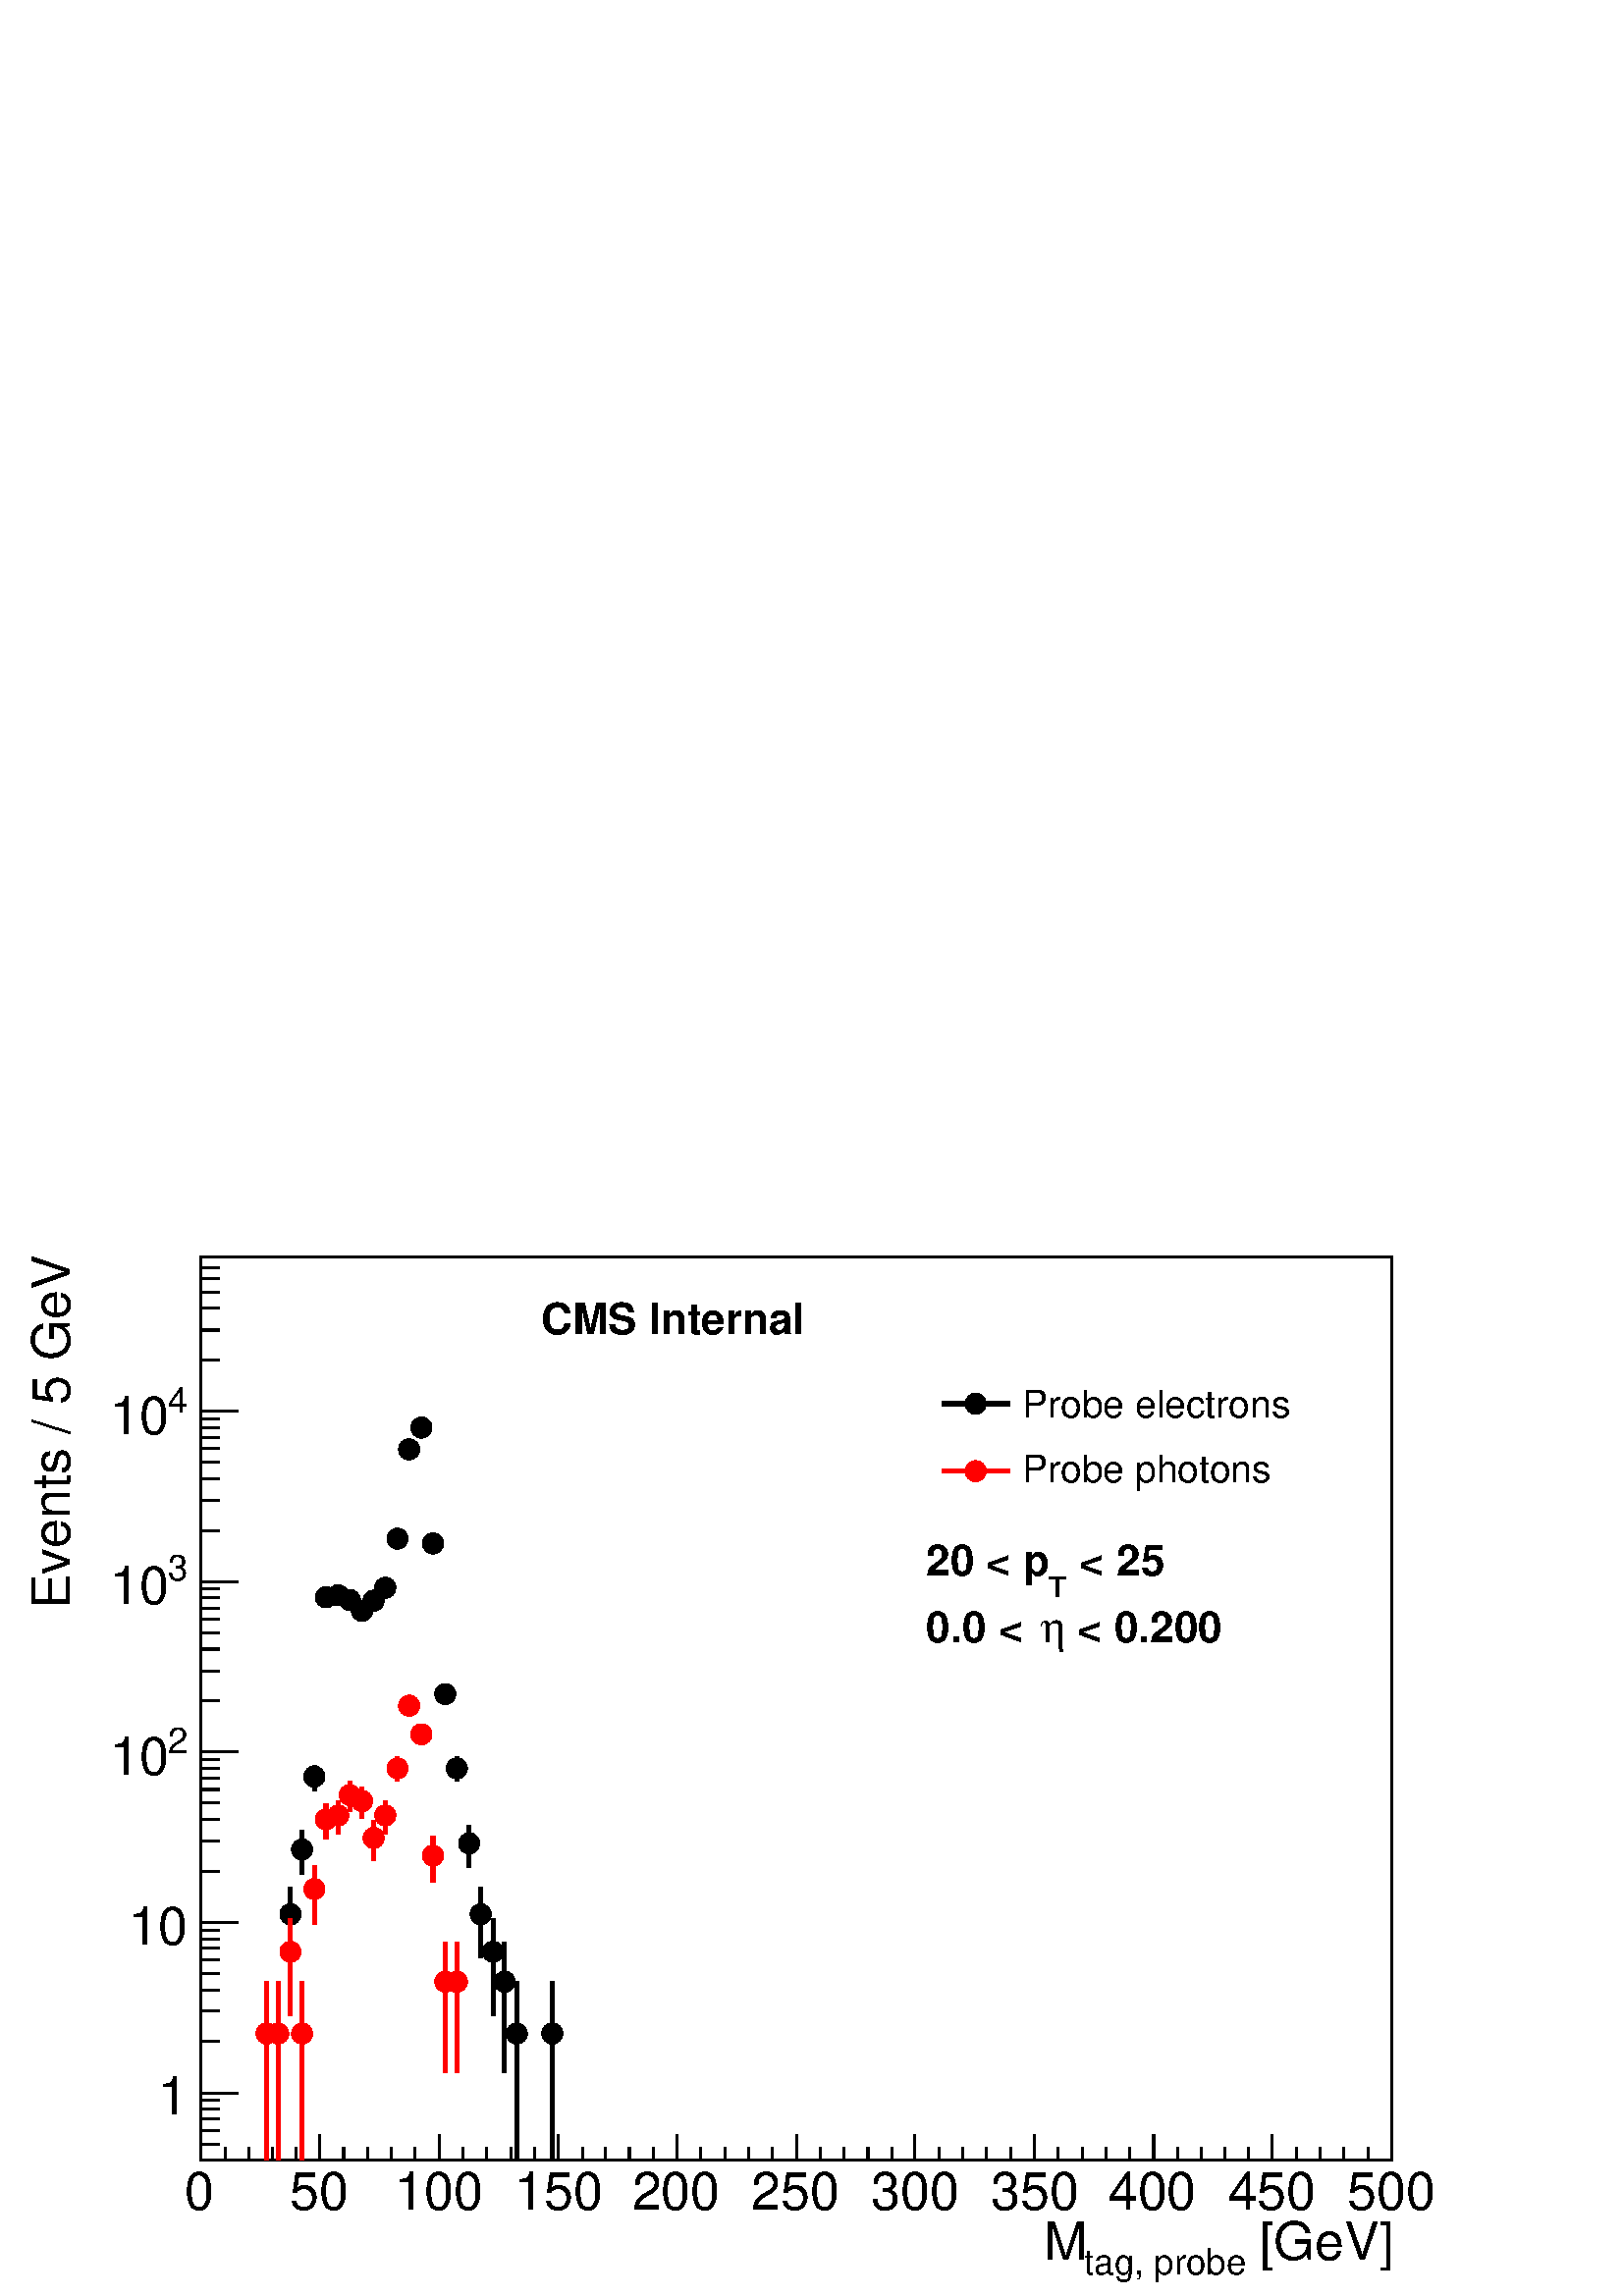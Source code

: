 %!PS-Adobe-2.0 EPSF-2.0
%%BoundingBox:  0 0 567 414
%%EndComments
%%BeginProlog
80 dict begin
/s {stroke} def /l {lineto} def /m {moveto} def /t {translate} def
/r {rotate} def /rl {roll}  def /R {repeat} def
/d {rlineto} def /rm {rmoveto} def /gr {grestore} def /f {eofill} def
/c {setrgbcolor} def /black {0 setgray} def /sd {setdash} def
/cl {closepath} def /sf {scalefont setfont} def /lw {setlinewidth} def
/box {m dup 0 exch d exch 0 d 0 exch neg d cl} def
/NC{systemdict begin initclip end}def/C{NC box clip newpath}def
/bl {box s} def /bf {box f} def /Y { 0 exch d} def /X { 0 d} def 
/K {{pop pop 0 moveto} exch kshow} bind def
/ita {/ang 15 def gsave [1 0 ang dup sin exch cos div 1 0 0] concat} def 
/mp {newpath /y exch def /x exch def} def
/side {[w .77 mul w .23 mul] .385 w mul sd w 0 l currentpoint t -144 r} def
/mr {mp x y w2 0 360 arc} def /m24 {mr s} def /m20 {mr f} def
/mb {mp x y w2 add m w2 neg 0 d 0 w neg d w 0 d 0 w d cl} def
/mt {mp x y w2 add m w2 neg w neg d w 0 d cl} def
/m21 {mb f} def /m25 {mb s} def /m22 {mt f} def /m26{mt s} def
/m23 {mp x y w2 sub m w2 w d w neg 0 d cl f} def
/m27 {mp x y w2 add m w3 neg w2 neg d w3 w2 neg d w3 w2 d cl s} def
/m28 {mp x w2 sub y w2 sub w3 add m w3 0 d  0 w3 neg d w3 0 d 0 w3 d w3 0 d  0 w3 d w3 neg 0 d 0 w3 d w3 neg 0 d 0 w3 neg d w3 neg 0 d cl s } def
/m29 {mp gsave x w2 sub y w2 add w3 sub m currentpoint t 4 {side} repeat cl fill gr} def
/m30 {mp gsave x w2 sub y w2 add w3 sub m currentpoint t 4 {side} repeat cl s gr} def
/m31 {mp x y w2 sub m 0 w d x w2 sub y m w 0 d x w2 sub y w2 add m w w neg d x w2 sub y w2 sub m w w d s} def
/m32 {mp x y w2 sub m w2 w d w neg 0 d cl s} def
/m33 {mp x y w2 add m w3 neg w2 neg d w3 w2 neg d w3 w2 d cl f} def
/m34 {mp x w2 sub y w2 sub w3 add m w3 0 d  0 w3 neg d w3 0 d 0 w3 d w3 0 d  0 w3 d w3 neg 0 d 0 w3 d w3 neg 0 d 0 w3 neg d w3 neg 0 d cl f } def
/m2 {mp x y w2 sub m 0 w d x w2 sub y m w 0 d s} def
/m5 {mp x w2 sub y w2 sub m w w d x w2 sub y w2 add m w w neg d s} def
/reEncode {exch findfont dup length dict begin {1 index /FID eq  {pop pop} {def} ifelse } forall /Encoding exch def currentdict end dup /FontName get exch definefont pop } def [/Times-Bold /Times-Italic /Times-BoldItalic /Helvetica /Helvetica-Oblique
 /Helvetica-Bold /Helvetica-BoldOblique /Courier /Courier-Oblique /Courier-Bold /Courier-BoldOblique /Times-Roman /AvantGarde-Book /AvantGarde-BookOblique /AvantGarde-Demi /AvantGarde-DemiOblique /Bookman-Demi /Bookman-DemiItalic /Bookman-Light
 /Bookman-LightItalic /Helvetica-Narrow /Helvetica-Narrow-Bold /Helvetica-Narrow-BoldOblique /Helvetica-Narrow-Oblique /NewCenturySchlbk-Roman /NewCenturySchlbk-Bold /NewCenturySchlbk-BoldItalic /NewCenturySchlbk-Italic /Palatino-Bold
 /Palatino-BoldItalic /Palatino-Italic /Palatino-Roman ] {ISOLatin1Encoding reEncode } forall
%%EndProlog
%%BeginSetup
%%EndSetup
newpath  gsave  .25 .25 scale  gsave  0 0 t black[  ] 0 sd 3 lw 1 1 1 c 2268 1657 0 0 bf black 1 1 1 c 1746 1325 295 199 bf black 1746 1325 295 199 bl 1 1 1 c 1746 1325 295 199 bf black 1746 1325 295 199 bl 6 lw 1 1 1 c black 408 199 m 172 Y s 408
 399 m 62 Y s 3 lw /w 31 def /w2 {w 2 div} def /w3 {w 3 div} def 408 385 m20 6 lw 426 496 m 50 Y s 426 574 m 26 Y s 3 lw 426 560 m20 6 lw 443 618 m 23 Y s 443 669 m 14 Y s 3 lw 443 655 m20 6 lw 461 741 m 7 Y s 461 776 m 3 Y s 3 lw 461 762 m20 6 lw 3
 lw 478 1025 m20 6 lw 3 lw 496 1028 m20 6 lw 3 lw 513 1021 m20 6 lw 3 lw 531 1005 m20 6 lw 3 lw 548 1020 m20 6 lw 3 lw 565 1039 m20 6 lw 3 lw 583 1111 m20 6 lw 3 lw 600 1242 m20 6 lw 3 lw 618 1274 m20 6 lw 3 lw 635 1104 m20 6 lw 3 lw 653 883 m20 6 lw
 670 755 m 5 Y s 670 788 m 3 Y s 3 lw 670 774 m20 6 lw 688 629 m 21 Y s 688 678 m 12 Y s 3 lw 688 664 m20 6 lw 705 496 m 50 Y s 705 574 m 26 Y s 3 lw 705 560 m20 6 lw 723 411 m 80 Y s 723 519 m 35 Y s 3 lw 723 505 m20 6 lw 740 327 m 120 Y s 740 475 m
 44 Y s 3 lw 740 461 m20 6 lw 758 199 m 172 Y s 758 399 m 62 Y s 3 lw 758 385 m20 6 lw 810 199 m 172 Y s 810 399 m 62 Y s 3 lw 810 385 m20 6 lw 3 lw 295 199 m 1746 X s
 gsave  2268 1657 0 0 C 1825.41 52.656 t 0 r /Helvetica findfont 77.229 sf 0 0 m ( [GeV]) show NC gr 
 gsave  2268 1657 0 0 C 1590.21 31.594 t 0 r /Helvetica findfont 52.656 sf 0 0 m (tag, probe) show NC gr 
 gsave  2268 1657 0 0 C 1530.53 52.656 t 0 r /Helvetica findfont 77.229 sf 0 0 m (M) show NC gr  295 237 m -38 Y s 330 218 m -19 Y s 365 218 m -19 Y s 400 218 m -19 Y s 434 218 m -19 Y s 469 237 m -38 Y s 504 218 m -19 Y s 539 218 m -19 Y s 574 218
 m -19 Y s 609 218 m -19 Y s 644 237 m -38 Y s 679 218 m -19 Y s 714 218 m -19 Y s 749 218 m -19 Y s 784 218 m -19 Y s 819 237 m -38 Y s 854 218 m -19 Y s 888 218 m -19 Y s 923 218 m -19 Y s 958 218 m -19 Y s 993 237 m -38 Y s 1028 218 m -19 Y s 1063
 218 m -19 Y s 1098 218 m -19 Y s 1133 218 m -19 Y s 1168 237 m -38 Y s 1203 218 m -19 Y s 1238 218 m -19 Y s 1273 218 m -19 Y s 1308 218 m -19 Y s 1342 237 m -38 Y s 1377 218 m -19 Y s 1412 218 m -19 Y s 1447 218 m -19 Y s 1482 218 m -19 Y s 1517
 237 m -38 Y s 1552 218 m -19 Y s 1587 218 m -19 Y s 1622 218 m -19 Y s 1657 218 m -19 Y s 1692 237 m -38 Y s 1727 218 m -19 Y s 1762 218 m -19 Y s 1796 218 m -19 Y s 1831 218 m -19 Y s 1866 237 m -38 Y s 1901 218 m -19 Y s 1936 218 m -19 Y s 1971
 218 m -19 Y s 2006 218 m -19 Y s 2041 237 m -38 Y s
 gsave  2268 1657 0 0 C 270.301 126.374 t 0 r /Helvetica findfont 77.229 sf 0 0 m (0) show NC gr 
 gsave  2268 1657 0 0 C 424.758 126.374 t 0 r /Helvetica findfont 77.229 sf 0 0 m (50) show NC gr 
 gsave  2268 1657 0 0 C 579.216 126.374 t 0 r /Helvetica findfont 77.229 sf 0 0 m (100) show NC gr 
 gsave  2268 1657 0 0 C 754.735 126.374 t 0 r /Helvetica findfont 77.229 sf 0 0 m (150) show NC gr 
 gsave  2268 1657 0 0 C 926.745 126.374 t 0 r /Helvetica findfont 77.229 sf 0 0 m (200) show NC gr 
 gsave  2268 1657 0 0 C 1102.26 126.374 t 0 r /Helvetica findfont 77.229 sf 0 0 m (250) show NC gr 
 gsave  2268 1657 0 0 C 1277.78 126.374 t 0 r /Helvetica findfont 77.229 sf 0 0 m (300) show NC gr 
 gsave  2268 1657 0 0 C 1453.3 126.374 t 0 r /Helvetica findfont 77.229 sf 0 0 m (350) show NC gr 
 gsave  2268 1657 0 0 C 1625.31 126.374 t 0 r /Helvetica findfont 77.229 sf 0 0 m (400) show NC gr 
 gsave  2268 1657 0 0 C 1800.83 126.374 t 0 r /Helvetica findfont 77.229 sf 0 0 m (450) show NC gr 
 gsave  2268 1657 0 0 C 1976.35 126.374 t 0 r /Helvetica findfont 77.229 sf 0 0 m (500) show NC gr  295 199 m 1325 Y s
 gsave  2268 1657 0 0 C 101.802 1007.48 t 90 r /Helvetica findfont 77.229 sf 0 0 m (Events / 5 GeV) show NC gr  322 199 m -27 X s 322 223 m -27 X s 322 243 m -27 X s 322 260 m -27 X s 322 274 m -27 X s 322 287 m -27 X s 349 298 m -54 X s
 gsave  2268 1657 0 0 C 274.394 266 t 0 r  -43 0 t /Helvetica findfont 77.229 sf 0 0 m (1) show NC gr  322 374 m -27 X s 322 418 m -27 X s 322 449 m -27 X s 322 473 m -27 X s 322 493 m -27 X s 322 510 m -27 X s 322 524 m -27 X s 322 537 m -27 X s
 349 548 m -54 X s
 gsave  2268 1657 0 0 C 274.394 515.953 t 0 r  -86 0 t /Helvetica findfont 77.229 sf 0 0 m (10) show NC gr  322 623 m -27 X s 322 668 m -27 X s 322 699 m -27 X s 322 723 m -27 X s 322 743 m -27 X s 322 759 m -27 X s 322 774 m -27 X s 322 787 m -27 X
 s 349 798 m -54 X s
 gsave  2268 1657 0 0 C 245.728 796.86 t 0 r /Helvetica findfont 52.656 sf 0 0 m (2) show NC gr 
 gsave  2268 1657 0 0 C 161.478 765.267 t 0 r /Helvetica findfont 77.229 sf 0 0 m (10) show NC gr  322 873 m -27 X s 322 917 m -27 X s 322 949 m -27 X s 322 973 m -27 X s 322 993 m -27 X s 322 1009 m -27 X s 322 1024 m -27 X s 322 1037 m -27 X s 349
 1048 m -54 X s
 gsave  2268 1657 0 0 C 245.728 1049.61 t 0 r /Helvetica findfont 52.656 sf 0 0 m (3) show NC gr 
 gsave  2268 1657 0 0 C 161.478 1014.5 t 0 r /Helvetica findfont 77.229 sf 0 0 m (10) show NC gr  322 1123 m -27 X s 322 1167 m -27 X s 322 1199 m -27 X s 322 1223 m -27 X s 322 1243 m -27 X s 322 1259 m -27 X s 322 1274 m -27 X s 322 1287 m -27 X s
 349 1298 m -54 X s
 gsave  2268 1657 0 0 C 245.728 1295.34 t 0 r /Helvetica findfont 52.656 sf 0 0 m (4) show NC gr 
 gsave  2268 1657 0 0 C 161.478 1263.74 t 0 r /Helvetica findfont 77.229 sf 0 0 m (10) show NC gr  322 1373 m -27 X s 322 1417 m -27 X s 322 1449 m -27 X s 322 1473 m -27 X s 322 1493 m -27 X s 322 1509 m -27 X s 322 1524 m -27 X s 1 0 0 c 6 lw 1 1
 1 c 1 0 0 c 391 199 m 172 Y s 391 399 m 62 Y s 3 lw 391 385 m20 6 lw 408 199 m 172 Y s 408 399 m 62 Y s 3 lw 408 385 m20 6 lw 426 411 m 80 Y s 426 519 m 35 Y s 3 lw 426 505 m20 6 lw 443 199 m 172 Y s 443 399 m 62 Y s 3 lw 443 385 m20 6 lw 461 545 m
 38 Y s 461 611 m 20 Y s 3 lw 461 597 m20 6 lw 478 670 m 15 Y s 478 713 m 9 Y s 3 lw 478 699 m20 6 lw 496 677 m 14 Y s 496 719 m 8 Y s 3 lw 496 705 m20 6 lw 513 711 m 10 Y s 513 749 m 6 Y s 3 lw 513 735 m20 6 lw 531 700 m 12 Y s 531 740 m 6 Y s 3 lw
 531 726 m20 6 lw 548 638 m 20 Y s 548 686 m 12 Y s 3 lw 548 672 m20 6 lw 565 677 m 14 Y s 565 719 m 8 Y s 3 lw 565 705 m20 6 lw 583 755 m 5 Y s 583 788 m 3 Y s 3 lw 583 774 m20 6 lw 3 lw 600 866 m20 6 lw 618 809 m 1 Y s 3 lw 618 824 m20 6 lw 635 607
 m 25 Y s 635 660 m 14 Y s 3 lw 635 646 m20 6 lw 653 327 m 120 Y s 653 475 m 44 Y s 3 lw 653 461 m20 6 lw 670 327 m 120 Y s 670 475 m 44 Y s 3 lw 670 461 m20 6 lw black 3 lw 1 1 1 c 567 199 1361 1160 bf black
 gsave  2268 1657 0 0 C 1498.94 1288.32 t 0 r /Helvetica findfont 56.166 sf 0 0 m (Probe electrons) show NC gr  6 lw 1382 1309 m 99 X s 3 lw 1431 1309 m20 6 lw
 gsave  2268 1657 0 0 C 1498.94 1193.54 t 0 r /Helvetica findfont 56.166 sf 0 0 m (Probe photons) show NC gr  1 0 0 c 1382 1210 m 99 X s 3 lw 1431 1210 m20 6 lw black
 gsave  2268 1657 0 0 C 793.35 1411.18 t 0 r /Helvetica-Bold findfont 63.187 sf 0 0 m (CMS Internal) show NC gr 
 gsave  2268 1657 0 0 C 1562.13 958.338 t 0 r /Helvetica-Bold findfont 63.187 sf 0 0 m ( < 0.200) show NC gr 
 gsave  2268 1657 0 0 C 1527.02 958.338 t 0 r /Symbol findfont 63.187 sf 0 0 m (h) show NC gr 
 gsave  2268 1657 0 0 C 1358.52 958.338 t 0 r /Helvetica-Bold findfont 63.187 sf 0 0 m (0.0 < ) show NC gr 
 gsave  2268 1657 0 0 C 1565.64 1056.63 t 0 r /Helvetica-Bold findfont 63.187 sf 0 0 m ( < 25) show NC gr 
 gsave  2268 1657 0 0 C 1537.55 1025.04 t 0 r /Helvetica-Bold findfont 42.125 sf 0 0 m (T) show NC gr 
 gsave  2268 1657 0 0 C 1358.52 1056.63 t 0 r /Helvetica-Bold findfont 63.187 sf 0 0 m (20 < p) show NC gr 
 gr  gr showpage
end
%%EOF
